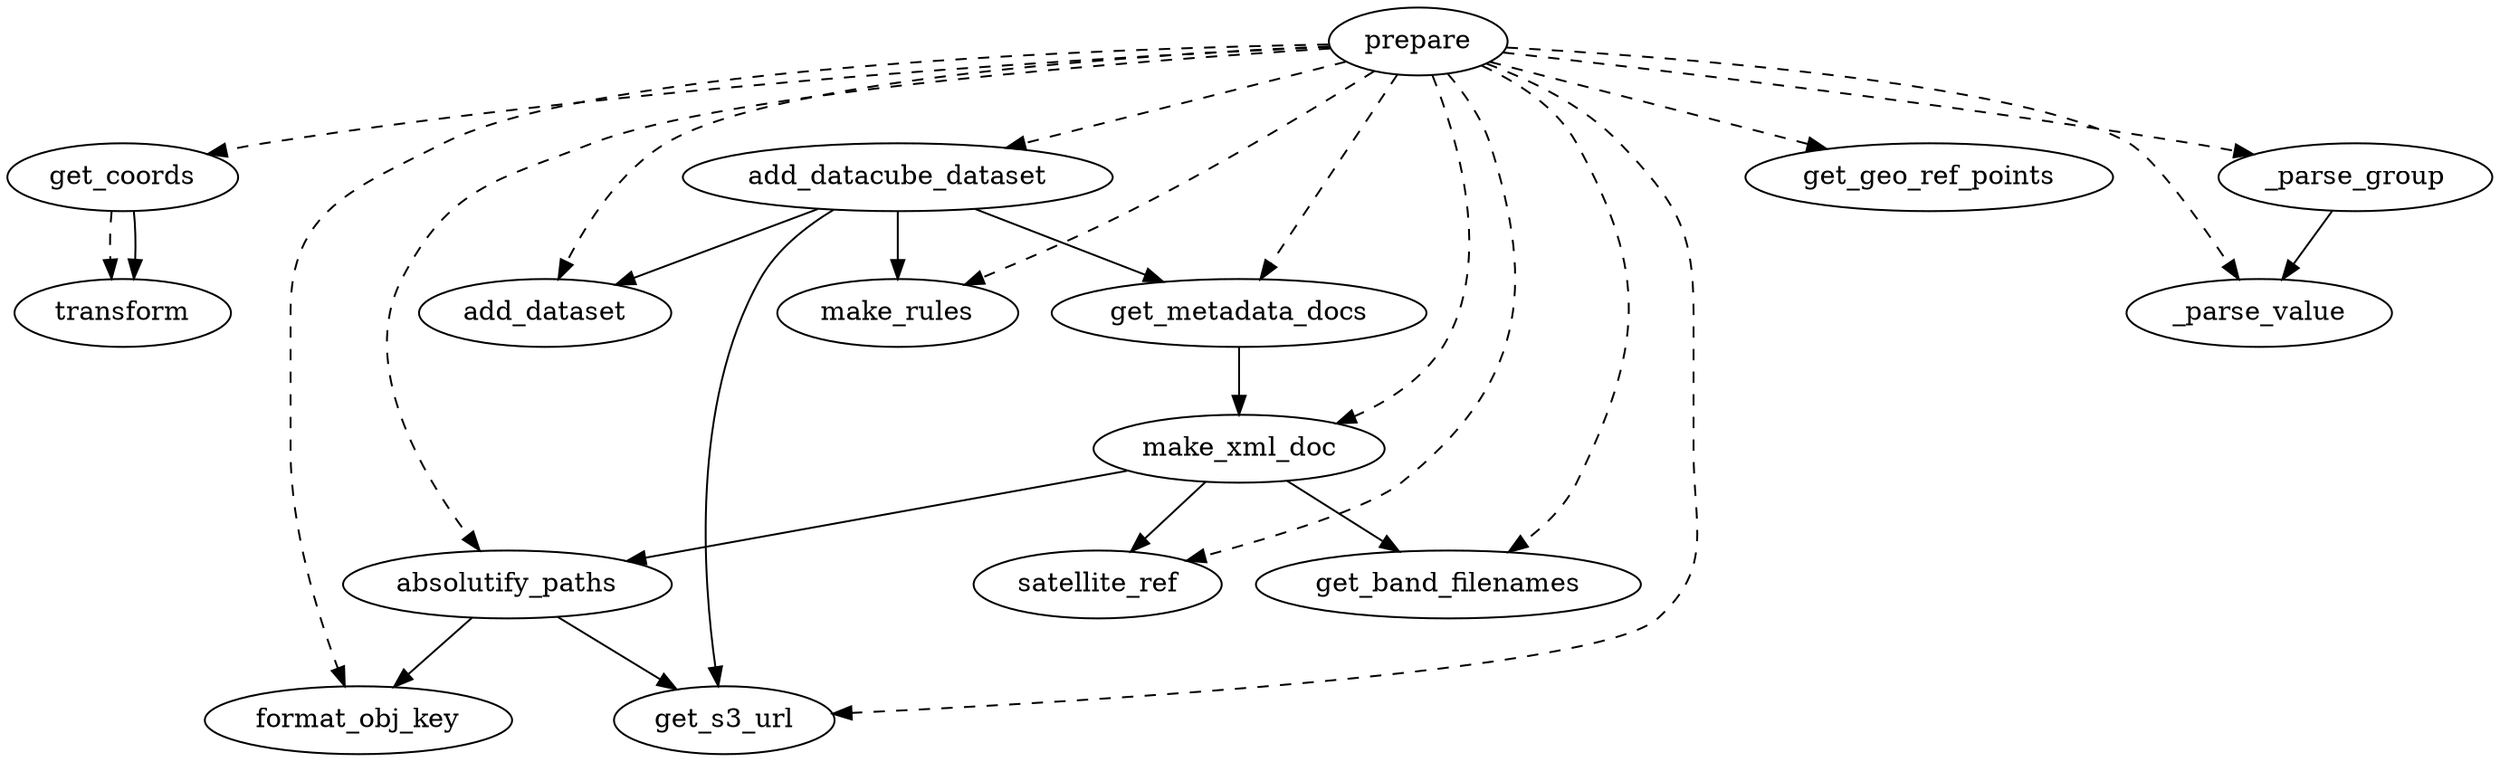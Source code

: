 digraph G {
    prepare__add_dataset [label="add_dataset"];
    prepare__get_coords [label="get_coords"];
    prepare__format_obj_key [label="format_obj_key"];
    prepare__get_geo_ref_points [label="get_geo_ref_points"];
    prepare [label="prepare"];
    prepare__absolutify_paths [label="absolutify_paths"];
    prepare__get_coords__transform [label="transform"];
    prepare__make_rules [label="make_rules"];
    prepare__add_datacube_dataset [label="add_datacube_dataset"];
    prepare__make_xml_doc [label="make_xml_doc"];
    prepare__get_metadata_docs [label="get_metadata_docs"];
    prepare___parse_value [label="_parse_value"];
    prepare__satellite_ref [label="satellite_ref"];
    prepare___parse_group [label="_parse_group"];
    prepare__get_s3_url [label="get_s3_url"];
    prepare__get_band_filenames [label="get_band_filenames"];
    prepare -> prepare__format_obj_key [style="dashed"];
    prepare -> prepare__add_datacube_dataset [style="dashed"];
    prepare -> prepare__get_coords [style="dashed"];
    prepare -> prepare__get_metadata_docs [style="dashed"];
    prepare -> prepare__make_rules [style="dashed"];
    prepare -> prepare__get_band_filenames [style="dashed"];
    prepare -> prepare___parse_value [style="dashed"];
    prepare -> prepare__get_geo_ref_points [style="dashed"];
    prepare -> prepare__make_xml_doc [style="dashed"];
    prepare -> prepare__get_s3_url [style="dashed"];
    prepare -> prepare___parse_group [style="dashed"];
    prepare -> prepare__add_dataset [style="dashed"];
    prepare -> prepare__satellite_ref [style="dashed"];
    prepare -> prepare__absolutify_paths [style="dashed"];
    prepare__get_coords -> prepare__get_coords__transform [style="dashed"];
    prepare__add_datacube_dataset -> prepare__add_dataset;
    prepare__add_datacube_dataset -> prepare__make_rules;
    prepare__add_datacube_dataset -> prepare__get_metadata_docs;
    prepare__add_datacube_dataset -> prepare__get_s3_url;
    prepare__get_coords -> prepare__get_coords__transform;
    prepare__get_metadata_docs -> prepare__make_xml_doc;
    prepare__make_xml_doc -> prepare__get_band_filenames;
    prepare__make_xml_doc -> prepare__absolutify_paths;
    prepare__make_xml_doc -> prepare__satellite_ref;
    prepare___parse_group -> prepare___parse_value;
    prepare__absolutify_paths -> prepare__get_s3_url;
    prepare__absolutify_paths -> prepare__format_obj_key;
}

